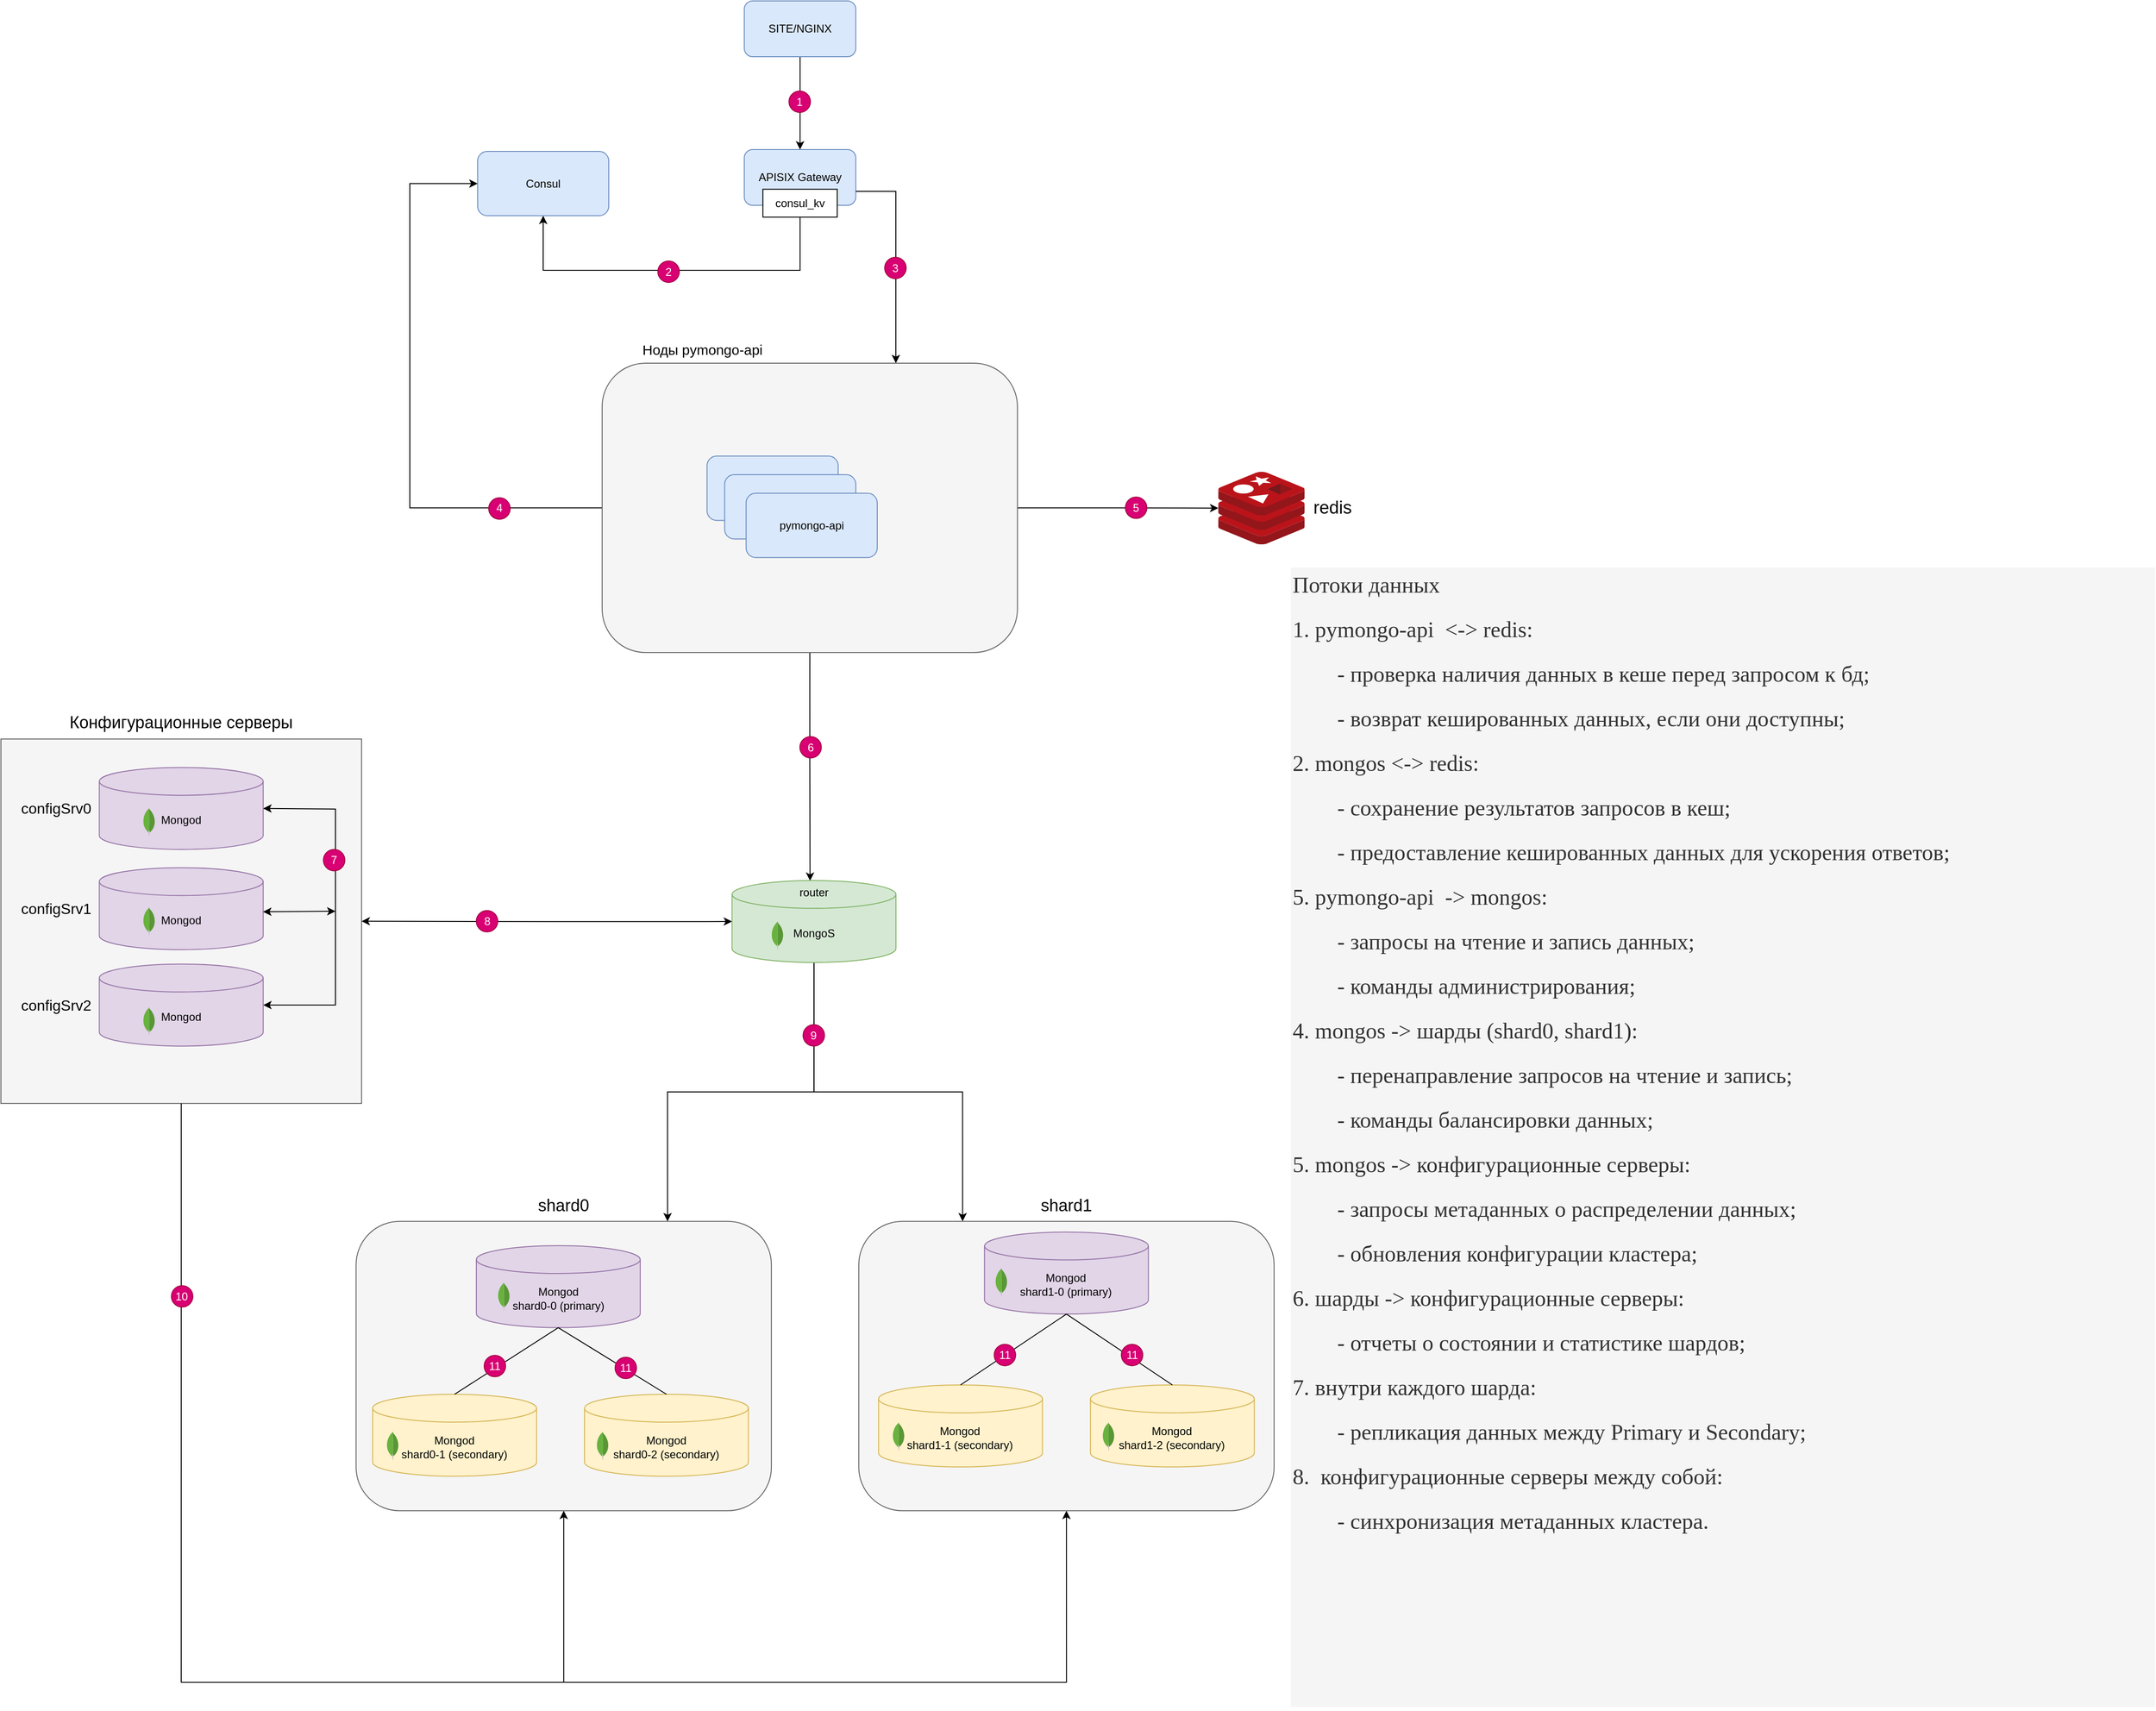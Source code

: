 <mxfile version="24.8.2">
  <diagram name="Page-1" id="-H_mtQnk-PTXWXPvYvuk">
    <mxGraphModel dx="2049" dy="1893" grid="1" gridSize="10" guides="1" tooltips="1" connect="1" arrows="1" fold="1" page="1" pageScale="1" pageWidth="1169" pageHeight="827" math="0" shadow="0">
      <root>
        <mxCell id="0" />
        <mxCell id="1" parent="0" />
        <mxCell id="cidqjVt5TANMzqTdymb0-22" style="edgeStyle=orthogonalEdgeStyle;rounded=0;orthogonalLoop=1;jettySize=auto;html=1;exitX=0.5;exitY=1;exitDx=0;exitDy=0;entryX=0.476;entryY=0.004;entryDx=0;entryDy=0;entryPerimeter=0;" parent="1" source="cidqjVt5TANMzqTdymb0-1" target="eUgnzbrfR_kHX7VscJpC-3" edge="1">
          <mxGeometry relative="1" as="geometry">
            <mxPoint x="890" y="330" as="targetPoint" />
          </mxGeometry>
        </mxCell>
        <mxCell id="eUgnzbrfR_kHX7VscJpC-20" value="" style="rounded=0;whiteSpace=wrap;html=1;fillColor=#f5f5f5;fontColor=#333333;strokeColor=#666666;" parent="1" vertex="1">
          <mxGeometry x="20" y="184.615" width="388.069" height="392.308" as="geometry" />
        </mxCell>
        <mxCell id="eUgnzbrfR_kHX7VscJpC-52" value="&lt;h1 style=&quot;margin-top: 0px; line-height: 100%;&quot;&gt;&lt;font face=&quot;Times New Roman&quot; style=&quot;font-size: 24px; font-weight: normal;&quot;&gt;Потоки данных&lt;/font&gt;&lt;/h1&gt;&lt;p style=&quot;line-height: 100%; font-size: 24px;&quot;&gt;&lt;font face=&quot;Dj_tqtFKRIqxudUfva3N&quot; style=&quot;font-size: 24px;&quot;&gt;1. pymongo-api&amp;nbsp; &amp;lt;-&amp;gt; redis:&lt;/font&gt;&lt;/p&gt;&lt;p style=&quot;line-height: 100%; font-size: 24px;&quot;&gt;&lt;font face=&quot;Dj_tqtFKRIqxudUfva3N&quot; style=&quot;font-size: 24px;&quot;&gt;&lt;font style=&quot;font-size: 24px;&quot;&gt;&lt;span style=&quot;white-space: pre;&quot;&gt;&#x9;&lt;/span&gt;- п&lt;/font&gt;&lt;span style=&quot;background-color: initial;&quot;&gt;&lt;font style=&quot;font-size: 24px;&quot;&gt;роверка наличия данных в кеше перед запросом к бд;&lt;/font&gt;&lt;/span&gt;&lt;/font&gt;&lt;/p&gt;&lt;p style=&quot;line-height: 100%; font-size: 24px;&quot;&gt;&lt;span style=&quot;font-family: Dj_tqtFKRIqxudUfva3N; background-color: initial;&quot;&gt;&lt;span style=&quot;white-space: pre;&quot;&gt;&#x9;&lt;/span&gt;- возврат кешированных данных, если они доступны;&lt;/span&gt;&lt;/p&gt;&lt;p style=&quot;line-height: 100%; font-size: 24px;&quot;&gt;&lt;span style=&quot;background-color: initial;&quot;&gt;&lt;font face=&quot;Dj_tqtFKRIqxudUfva3N&quot;&gt;2.&amp;nbsp;mongos &amp;lt;-&amp;gt; redis:&lt;/font&gt;&lt;/span&gt;&lt;br&gt;&lt;/p&gt;&lt;p style=&quot;line-height: 100%; font-size: 24px;&quot;&gt;&lt;font face=&quot;Dj_tqtFKRIqxudUfva3N&quot; style=&quot;font-size: 24px;&quot;&gt;&lt;font style=&quot;font-size: 24px;&quot;&gt;&amp;nbsp;&lt;span style=&quot;white-space: pre;&quot;&gt;&#x9;&lt;/span&gt;- cохранение результатов запросов в кеш;&lt;/font&gt;&lt;br&gt;&lt;/font&gt;&lt;/p&gt;&lt;p style=&quot;line-height: 100%; font-size: 24px;&quot;&gt;&lt;font face=&quot;Dj_tqtFKRIqxudUfva3N&quot; style=&quot;font-size: 24px;&quot;&gt;&lt;font style=&quot;font-size: 24px;&quot;&gt;&lt;span style=&quot;white-space: pre;&quot;&gt;&#x9;&lt;/span&gt;- предоставление кешированных данных для ускорения ответов;&lt;/font&gt;&lt;br&gt;&lt;/font&gt;&lt;/p&gt;&lt;p style=&quot;line-height: 100%; font-size: 24px;&quot;&gt;&lt;span style=&quot;background-color: initial;&quot;&gt;&lt;font face=&quot;Dj_tqtFKRIqxudUfva3N&quot;&gt;5.&amp;nbsp;&lt;span style=&quot;background-color: initial;&quot;&gt;pymongo-api&amp;nbsp; -&amp;gt; mongos:&lt;/span&gt;&lt;/font&gt;&lt;/span&gt;&lt;br&gt;&lt;/p&gt;&lt;p style=&quot;line-height: 100%; font-size: 24px;&quot;&gt;&lt;font face=&quot;Dj_tqtFKRIqxudUfva3N&quot; style=&quot;font-size: 24px;&quot;&gt;&lt;span style=&quot;white-space: pre;&quot;&gt;&#x9;&lt;/span&gt;- запросы на чтение и запись данных;&lt;/font&gt;&lt;/p&gt;&lt;p style=&quot;line-height: 100%; font-size: 24px;&quot;&gt;&lt;font face=&quot;Dj_tqtFKRIqxudUfva3N&quot; style=&quot;font-size: 24px;&quot;&gt;&lt;span style=&quot;background-color: initial;&quot;&gt;&lt;/span&gt;&lt;/font&gt;&lt;/p&gt;&lt;p style=&quot;line-height: 100%; font-size: 24px;&quot;&gt;&lt;font face=&quot;Dj_tqtFKRIqxudUfva3N&quot; style=&quot;font-size: 24px;&quot;&gt;&lt;span style=&quot;white-space: pre;&quot;&gt;&#x9;&lt;/span&gt;- команды администрирования;&lt;/font&gt;&lt;/p&gt;&lt;p style=&quot;line-height: 100%; font-size: 24px;&quot;&gt;&lt;font face=&quot;Dj_tqtFKRIqxudUfva3N&quot; style=&quot;font-size: 24px;&quot;&gt;4. mongos -&amp;gt; шарды (shard0, shard1):&lt;/font&gt;&lt;/p&gt;&lt;p style=&quot;line-height: 100%; font-size: 24px;&quot;&gt;&lt;font face=&quot;Dj_tqtFKRIqxudUfva3N&quot; style=&quot;font-size: 24px;&quot;&gt;&lt;span style=&quot;white-space: pre;&quot;&gt;&#x9;&lt;/span&gt;- перенаправление запросов на чтение и запись;&lt;/font&gt;&lt;/p&gt;&lt;p style=&quot;line-height: 100%; font-size: 24px;&quot;&gt;&lt;font face=&quot;Dj_tqtFKRIqxudUfva3N&quot; style=&quot;font-size: 24px;&quot;&gt;&lt;span style=&quot;white-space: pre;&quot;&gt;&#x9;&lt;/span&gt;- команды балансировки данных;&lt;/font&gt;&lt;/p&gt;&lt;p style=&quot;line-height: 100%; font-size: 24px;&quot;&gt;&lt;font face=&quot;Dj_tqtFKRIqxudUfva3N&quot; style=&quot;font-size: 24px;&quot;&gt;&lt;span style=&quot;background-color: initial;&quot;&gt;5. mongos -&amp;gt; конфигурационные серверы:&lt;/span&gt;&lt;br&gt;&lt;/font&gt;&lt;/p&gt;&lt;p style=&quot;line-height: 100%; font-size: 24px;&quot;&gt;&lt;font face=&quot;Dj_tqtFKRIqxudUfva3N&quot; style=&quot;font-size: 24px;&quot;&gt;&lt;span style=&quot;white-space: pre;&quot;&gt;&#x9;&lt;/span&gt;- запросы метаданных о распределении данных;&lt;/font&gt;&lt;/p&gt;&lt;p style=&quot;line-height: 100%; font-size: 24px;&quot;&gt;&lt;font face=&quot;Dj_tqtFKRIqxudUfva3N&quot; style=&quot;font-size: 24px;&quot;&gt;&lt;span style=&quot;white-space: pre;&quot;&gt;&#x9;&lt;/span&gt;- обновления конфигурации кластера;&lt;/font&gt;&lt;/p&gt;&lt;p style=&quot;line-height: 100%; font-size: 24px;&quot;&gt;&lt;font face=&quot;Dj_tqtFKRIqxudUfva3N&quot; style=&quot;font-size: 24px;&quot;&gt;6. шарды -&amp;gt; конфигурационные серверы:&lt;/font&gt;&lt;/p&gt;&lt;p style=&quot;line-height: 100%; font-size: 24px;&quot;&gt;&lt;font face=&quot;Dj_tqtFKRIqxudUfva3N&quot; style=&quot;font-size: 24px;&quot;&gt;&lt;span style=&quot;white-space: pre;&quot;&gt;&#x9;&lt;/span&gt;- отчеты о состоянии и статистике шардов;&lt;/font&gt;&lt;/p&gt;&lt;p style=&quot;line-height: 100%; font-size: 24px;&quot;&gt;&lt;font face=&quot;Dj_tqtFKRIqxudUfva3N&quot; style=&quot;font-size: 24px;&quot;&gt;&lt;font style=&quot;font-size: 24px;&quot;&gt;7. в&lt;/font&gt;&lt;span style=&quot;background-color: initial;&quot;&gt;&lt;font style=&quot;font-size: 24px;&quot;&gt;нутри каждого шарда&lt;/font&gt;&lt;/span&gt;&lt;span style=&quot;background-color: initial;&quot;&gt;:&lt;/span&gt;&lt;/font&gt;&lt;/p&gt;&lt;p style=&quot;line-height: 100%; font-size: 24px;&quot;&gt;&lt;font face=&quot;Dj_tqtFKRIqxudUfva3N&quot; style=&quot;font-size: 24px;&quot;&gt;&lt;span style=&quot;white-space: pre;&quot;&gt;&#x9;&lt;/span&gt;- репликация данных между Primary и Secondary;&lt;br&gt;&lt;/font&gt;&lt;/p&gt;&lt;p style=&quot;line-height: 100%; font-size: 24px;&quot;&gt;&lt;span style=&quot;font-family: Dj_tqtFKRIqxudUfva3N; background-color: initial;&quot;&gt;8.&amp;nbsp; конфигурационные серверы между собой:&lt;/span&gt;&lt;br&gt;&lt;/p&gt;&lt;p style=&quot;line-height: 100%; font-size: 24px;&quot;&gt;&lt;/p&gt;&lt;p style=&quot;line-height: 100%; font-size: 24px;&quot;&gt;&lt;font face=&quot;Dj_tqtFKRIqxudUfva3N&quot; style=&quot;font-size: 24px;&quot;&gt;&lt;span style=&quot;white-space: pre;&quot;&gt;&#x9;&lt;/span&gt;- cинхронизация метаданных кластера.&lt;/font&gt;&lt;/p&gt;" style="text;html=1;whiteSpace=wrap;overflow=hidden;rounded=0;fillColor=#f5f5f5;strokeColor=none;fontColor=#333333;align=left;" parent="1" vertex="1">
          <mxGeometry x="1408" width="930" height="1226.75" as="geometry" />
        </mxCell>
        <mxCell id="eUgnzbrfR_kHX7VscJpC-44" style="edgeStyle=orthogonalEdgeStyle;rounded=0;orthogonalLoop=1;jettySize=auto;html=1;exitX=0.5;exitY=1;exitDx=0;exitDy=0;entryX=0.5;entryY=1;entryDx=0;entryDy=0;" parent="1" source="eUgnzbrfR_kHX7VscJpC-20" target="eUgnzbrfR_kHX7VscJpC-11" edge="1">
          <mxGeometry relative="1" as="geometry">
            <Array as="points">
              <mxPoint x="214.034" y="1200" />
              <mxPoint x="1166.567" y="1200" />
            </Array>
          </mxGeometry>
        </mxCell>
        <mxCell id="eUgnzbrfR_kHX7VscJpC-29" style="edgeStyle=orthogonalEdgeStyle;rounded=0;orthogonalLoop=1;jettySize=auto;html=1;exitX=0.5;exitY=1;exitDx=0;exitDy=0;exitPerimeter=0;entryX=0.75;entryY=0;entryDx=0;entryDy=0;startArrow=none;startFill=0;" parent="1" source="eUgnzbrfR_kHX7VscJpC-3" target="eUgnzbrfR_kHX7VscJpC-14" edge="1">
          <mxGeometry relative="1" as="geometry">
            <mxPoint x="719.7" y="703.846" as="targetPoint" />
          </mxGeometry>
        </mxCell>
        <mxCell id="eUgnzbrfR_kHX7VscJpC-30" style="edgeStyle=orthogonalEdgeStyle;rounded=0;orthogonalLoop=1;jettySize=auto;html=1;exitX=0.5;exitY=1;exitDx=0;exitDy=0;exitPerimeter=0;entryX=0.25;entryY=0;entryDx=0;entryDy=0;" parent="1" source="eUgnzbrfR_kHX7VscJpC-3" target="eUgnzbrfR_kHX7VscJpC-11" edge="1">
          <mxGeometry relative="1" as="geometry" />
        </mxCell>
        <mxCell id="eUgnzbrfR_kHX7VscJpC-39" style="edgeStyle=orthogonalEdgeStyle;rounded=0;orthogonalLoop=1;jettySize=auto;html=1;exitX=0;exitY=0.5;exitDx=0;exitDy=0;exitPerimeter=0;entryX=1;entryY=0.5;entryDx=0;entryDy=0;startArrow=classic;startFill=1;" parent="1" source="eUgnzbrfR_kHX7VscJpC-3" target="eUgnzbrfR_kHX7VscJpC-20" edge="1">
          <mxGeometry relative="1" as="geometry" />
        </mxCell>
        <mxCell id="eUgnzbrfR_kHX7VscJpC-3" value="MongoS" style="shape=cylinder3;whiteSpace=wrap;html=1;boundedLbl=1;backgroundOutline=1;size=15;fillColor=#d5e8d4;strokeColor=#82b366;" parent="1" vertex="1">
          <mxGeometry x="806.721" y="336.923" width="176.395" height="88.269" as="geometry" />
        </mxCell>
        <mxCell id="eUgnzbrfR_kHX7VscJpC-12" value="" style="group;" parent="1" vertex="1" connectable="0">
          <mxGeometry x="943.133" y="669.231" width="446.867" height="346.154" as="geometry" />
        </mxCell>
        <mxCell id="eUgnzbrfR_kHX7VscJpC-11" value="" style="rounded=1;whiteSpace=wrap;html=1;fillColor=#f5f5f5;fontColor=#333333;strokeColor=#666666;" parent="eUgnzbrfR_kHX7VscJpC-12" vertex="1">
          <mxGeometry y="34.615" width="446.867" height="311.538" as="geometry" />
        </mxCell>
        <mxCell id="eUgnzbrfR_kHX7VscJpC-5" value="Mongod&lt;div&gt;shard1-0 (primary)&lt;/div&gt;" style="shape=cylinder3;whiteSpace=wrap;html=1;boundedLbl=1;backgroundOutline=1;size=15;fillColor=#e1d5e7;strokeColor=#9673a6;" parent="eUgnzbrfR_kHX7VscJpC-12" vertex="1">
          <mxGeometry x="135.236" y="46.154" width="176.395" height="88.269" as="geometry" />
        </mxCell>
        <mxCell id="eUgnzbrfR_kHX7VscJpC-10" value="shard1" style="text;html=1;align=center;verticalAlign=middle;whiteSpace=wrap;rounded=0;fontSize=18;" parent="eUgnzbrfR_kHX7VscJpC-12" vertex="1">
          <mxGeometry x="188.155" width="70.558" height="34.615" as="geometry" />
        </mxCell>
        <mxCell id="eUgnzbrfR_kHX7VscJpC-35" value="" style="dashed=0;outlineConnect=0;html=1;align=center;labelPosition=center;verticalLabelPosition=bottom;verticalAlign=top;shape=mxgraph.weblogos.mongodb" parent="eUgnzbrfR_kHX7VscJpC-12" vertex="1">
          <mxGeometry x="146.864" y="84.846" width="13.171" height="30.577" as="geometry" />
        </mxCell>
        <mxCell id="eUgnzbrfR_kHX7VscJpC-95" value="Mongod&lt;div&gt;shard1-1 (secondary)&lt;/div&gt;" style="shape=cylinder3;whiteSpace=wrap;html=1;boundedLbl=1;backgroundOutline=1;size=15;fillColor=#fff2cc;strokeColor=#d6b656;" parent="eUgnzbrfR_kHX7VscJpC-12" vertex="1">
          <mxGeometry x="21.252" y="210.774" width="176.395" height="88.269" as="geometry" />
        </mxCell>
        <mxCell id="eUgnzbrfR_kHX7VscJpC-96" value="" style="dashed=0;outlineConnect=0;html=1;align=center;labelPosition=center;verticalLabelPosition=bottom;verticalAlign=top;shape=mxgraph.weblogos.mongodb" parent="eUgnzbrfR_kHX7VscJpC-12" vertex="1">
          <mxGeometry x="36.251" y="250.766" width="13.171" height="30.577" as="geometry" />
        </mxCell>
        <mxCell id="eUgnzbrfR_kHX7VscJpC-97" value="" style="dashed=0;outlineConnect=0;html=1;align=center;labelPosition=center;verticalLabelPosition=bottom;verticalAlign=top;shape=mxgraph.weblogos.mongodb" parent="eUgnzbrfR_kHX7VscJpC-12" vertex="1">
          <mxGeometry x="262.151" y="250.766" width="13.171" height="30.577" as="geometry" />
        </mxCell>
        <mxCell id="eUgnzbrfR_kHX7VscJpC-98" value="Mongod&lt;div&gt;shard1-2 (secondary)&lt;br&gt;&lt;/div&gt;" style="shape=cylinder3;whiteSpace=wrap;html=1;boundedLbl=1;backgroundOutline=1;size=15;fillColor=#fff2cc;strokeColor=#d6b656;" parent="eUgnzbrfR_kHX7VscJpC-12" vertex="1">
          <mxGeometry x="249.212" y="210.774" width="176.395" height="88.269" as="geometry" />
        </mxCell>
        <mxCell id="eUgnzbrfR_kHX7VscJpC-108" value="" style="endArrow=none;html=1;rounded=0;exitX=0.5;exitY=0;exitDx=0;exitDy=0;exitPerimeter=0;entryX=0.5;entryY=1;entryDx=0;entryDy=0;entryPerimeter=0;" parent="eUgnzbrfR_kHX7VscJpC-12" source="eUgnzbrfR_kHX7VscJpC-95" target="eUgnzbrfR_kHX7VscJpC-5" edge="1">
          <mxGeometry width="50" height="50" relative="1" as="geometry">
            <mxPoint x="116.667" y="208.939" as="sourcePoint" />
            <mxPoint x="228.667" y="136.939" as="targetPoint" />
          </mxGeometry>
        </mxCell>
        <mxCell id="eUgnzbrfR_kHX7VscJpC-109" value="" style="endArrow=none;html=1;rounded=0;entryX=0.5;entryY=0;entryDx=0;entryDy=0;entryPerimeter=0;exitX=0.5;exitY=1;exitDx=0;exitDy=0;exitPerimeter=0;" parent="eUgnzbrfR_kHX7VscJpC-12" source="eUgnzbrfR_kHX7VscJpC-5" target="eUgnzbrfR_kHX7VscJpC-98" edge="1">
          <mxGeometry width="50" height="50" relative="1" as="geometry">
            <mxPoint x="228.667" y="136.939" as="sourcePoint" />
            <mxPoint x="344.667" y="208.939" as="targetPoint" />
          </mxGeometry>
        </mxCell>
        <mxCell id="eUgnzbrfR_kHX7VscJpC-110" value="11" style="ellipse;whiteSpace=wrap;html=1;aspect=fixed;fillColor=#d80073;fontColor=#ffffff;strokeColor=#A50040;" parent="eUgnzbrfR_kHX7VscJpC-12" vertex="1">
          <mxGeometry x="282.528" y="167.016" width="23.077" height="23.077" as="geometry" />
        </mxCell>
        <mxCell id="eUgnzbrfR_kHX7VscJpC-111" value="11" style="ellipse;whiteSpace=wrap;html=1;aspect=fixed;fillColor=#d80073;fontColor=#ffffff;strokeColor=#A50040;" parent="eUgnzbrfR_kHX7VscJpC-12" vertex="1">
          <mxGeometry x="145.668" y="167.016" width="23.077" height="23.077" as="geometry" />
        </mxCell>
        <mxCell id="eUgnzbrfR_kHX7VscJpC-127" value="" style="dashed=0;outlineConnect=0;html=1;align=center;labelPosition=center;verticalLabelPosition=bottom;verticalAlign=top;shape=mxgraph.weblogos.mongodb" parent="eUgnzbrfR_kHX7VscJpC-12" vertex="1">
          <mxGeometry x="262.151" y="250.766" width="13.171" height="30.577" as="geometry" />
        </mxCell>
        <mxCell id="eUgnzbrfR_kHX7VscJpC-19" value="Mongod" style="shape=cylinder3;whiteSpace=wrap;html=1;boundedLbl=1;backgroundOutline=1;size=15;fillColor=#e1d5e7;strokeColor=#9673a6;" parent="1" vertex="1">
          <mxGeometry x="125.837" y="215.192" width="176.395" height="88.269" as="geometry" />
        </mxCell>
        <mxCell id="eUgnzbrfR_kHX7VscJpC-21" value="Конфигурационные серверы" style="text;html=1;align=center;verticalAlign=middle;whiteSpace=wrap;rounded=0;fontSize=18;" parent="1" vertex="1">
          <mxGeometry x="20" y="150" width="388.069" height="34.615" as="geometry" />
        </mxCell>
        <mxCell id="eUgnzbrfR_kHX7VscJpC-22" value="Mongod" style="shape=cylinder3;whiteSpace=wrap;html=1;boundedLbl=1;backgroundOutline=1;size=15;fillColor=#e1d5e7;strokeColor=#9673a6;" parent="1" vertex="1">
          <mxGeometry x="125.837" y="323.077" width="176.395" height="88.269" as="geometry" />
        </mxCell>
        <mxCell id="eUgnzbrfR_kHX7VscJpC-23" value="Mongod" style="shape=cylinder3;whiteSpace=wrap;html=1;boundedLbl=1;backgroundOutline=1;size=15;fillColor=#e1d5e7;strokeColor=#9673a6;" parent="1" vertex="1">
          <mxGeometry x="125.837" y="426.923" width="176.395" height="88.269" as="geometry" />
        </mxCell>
        <mxCell id="eUgnzbrfR_kHX7VscJpC-24" value="configSrv0" style="text;html=1;align=center;verticalAlign=middle;whiteSpace=wrap;rounded=0;fontSize=16;" parent="1" vertex="1">
          <mxGeometry x="43.519" y="242.019" width="70.558" height="34.615" as="geometry" />
        </mxCell>
        <mxCell id="eUgnzbrfR_kHX7VscJpC-25" value="configSrv1" style="text;html=1;align=center;verticalAlign=middle;whiteSpace=wrap;rounded=0;fontSize=16;" parent="1" vertex="1">
          <mxGeometry x="43.519" y="349.904" width="70.558" height="34.615" as="geometry" />
        </mxCell>
        <mxCell id="eUgnzbrfR_kHX7VscJpC-26" value="configSrv2" style="text;html=1;align=center;verticalAlign=middle;whiteSpace=wrap;rounded=0;fontSize=16;" parent="1" vertex="1">
          <mxGeometry x="43.519" y="453.75" width="70.558" height="34.615" as="geometry" />
        </mxCell>
        <mxCell id="eUgnzbrfR_kHX7VscJpC-2" value="" style="dashed=0;outlineConnect=0;html=1;align=center;labelPosition=center;verticalLabelPosition=bottom;verticalAlign=top;shape=mxgraph.weblogos.mongodb" parent="1" vertex="1">
          <mxGeometry x="172.876" y="473.077" width="13.171" height="30.577" as="geometry" />
        </mxCell>
        <mxCell id="eUgnzbrfR_kHX7VscJpC-31" value="" style="dashed=0;outlineConnect=0;html=1;align=center;labelPosition=center;verticalLabelPosition=bottom;verticalAlign=top;shape=mxgraph.weblogos.mongodb" parent="1" vertex="1">
          <mxGeometry x="172.876" y="365.481" width="13.171" height="30.577" as="geometry" />
        </mxCell>
        <mxCell id="eUgnzbrfR_kHX7VscJpC-32" value="" style="dashed=0;outlineConnect=0;html=1;align=center;labelPosition=center;verticalLabelPosition=bottom;verticalAlign=top;shape=mxgraph.weblogos.mongodb" parent="1" vertex="1">
          <mxGeometry x="172.876" y="258.462" width="13.171" height="30.577" as="geometry" />
        </mxCell>
        <mxCell id="eUgnzbrfR_kHX7VscJpC-33" value="" style="dashed=0;outlineConnect=0;html=1;align=center;labelPosition=center;verticalLabelPosition=bottom;verticalAlign=top;shape=mxgraph.weblogos.mongodb" parent="1" vertex="1">
          <mxGeometry x="849.056" y="380.769" width="13.171" height="30.577" as="geometry" />
        </mxCell>
        <mxCell id="eUgnzbrfR_kHX7VscJpC-38" value="9" style="ellipse;whiteSpace=wrap;html=1;aspect=fixed;fillColor=#d80073;fontColor=#ffffff;strokeColor=#A50040;" parent="1" vertex="1">
          <mxGeometry x="883.159" y="492.115" width="23.077" height="23.077" as="geometry" />
        </mxCell>
        <mxCell id="eUgnzbrfR_kHX7VscJpC-40" value="8" style="ellipse;whiteSpace=wrap;html=1;aspect=fixed;fillColor=#d80073;fontColor=#ffffff;strokeColor=#A50040;" parent="1" vertex="1">
          <mxGeometry x="531.545" y="369.231" width="23.077" height="23.077" as="geometry" />
        </mxCell>
        <mxCell id="eUgnzbrfR_kHX7VscJpC-47" value="" style="endArrow=classic;html=1;rounded=0;entryX=0.5;entryY=1;entryDx=0;entryDy=0;" parent="1" target="eUgnzbrfR_kHX7VscJpC-14" edge="1">
          <mxGeometry width="50" height="50" relative="1" as="geometry">
            <mxPoint x="625.622" y="1200" as="sourcePoint" />
            <mxPoint x="625.622" y="876.923" as="targetPoint" />
          </mxGeometry>
        </mxCell>
        <mxCell id="eUgnzbrfR_kHX7VscJpC-51" value="10" style="ellipse;whiteSpace=wrap;html=1;aspect=fixed;fillColor=#d80073;fontColor=#ffffff;strokeColor=#A50040;" parent="1" vertex="1">
          <mxGeometry x="203.451" y="773.077" width="23.077" height="23.077" as="geometry" />
        </mxCell>
        <mxCell id="eUgnzbrfR_kHX7VscJpC-14" value="" style="rounded=1;whiteSpace=wrap;html=1;fillColor=#f5f5f5;fontColor=#333333;strokeColor=#666666;" parent="1" vertex="1">
          <mxGeometry x="402.189" y="703.846" width="446.867" height="311.538" as="geometry" />
        </mxCell>
        <mxCell id="eUgnzbrfR_kHX7VscJpC-15" value="Mongod&lt;div&gt;shard0-0 (primary)&lt;br&gt;&lt;/div&gt;" style="shape=cylinder3;whiteSpace=wrap;html=1;boundedLbl=1;backgroundOutline=1;size=15;fillColor=#e1d5e7;strokeColor=#9673a6;" parent="1" vertex="1">
          <mxGeometry x="531.545" y="730.005" width="176.395" height="88.269" as="geometry" />
        </mxCell>
        <mxCell id="eUgnzbrfR_kHX7VscJpC-16" value="shard0" style="text;html=1;align=center;verticalAlign=middle;whiteSpace=wrap;rounded=0;fontSize=18;" parent="1" vertex="1">
          <mxGeometry x="590.343" y="669.231" width="70.558" height="34.615" as="geometry" />
        </mxCell>
        <mxCell id="eUgnzbrfR_kHX7VscJpC-34" value="" style="dashed=0;outlineConnect=0;html=1;align=center;labelPosition=center;verticalLabelPosition=bottom;verticalAlign=top;shape=mxgraph.weblogos.mongodb" parent="1" vertex="1">
          <mxGeometry x="554.624" y="769.327" width="13.171" height="30.577" as="geometry" />
        </mxCell>
        <mxCell id="eUgnzbrfR_kHX7VscJpC-88" value="Mongod&lt;div&gt;shard0-1 (secondary)&lt;/div&gt;" style="shape=cylinder3;whiteSpace=wrap;html=1;boundedLbl=1;backgroundOutline=1;size=15;fillColor=#fff2cc;strokeColor=#d6b656;" parent="1" vertex="1">
          <mxGeometry x="420.005" y="890.005" width="176.395" height="88.269" as="geometry" />
        </mxCell>
        <mxCell id="eUgnzbrfR_kHX7VscJpC-91" value="Mongod&lt;div&gt;shard0-2 (secondary)&lt;br&gt;&lt;/div&gt;" style="shape=cylinder3;whiteSpace=wrap;html=1;boundedLbl=1;backgroundOutline=1;size=15;fillColor=#fff2cc;strokeColor=#d6b656;" parent="1" vertex="1">
          <mxGeometry x="647.965" y="890.005" width="176.395" height="88.269" as="geometry" />
        </mxCell>
        <mxCell id="eUgnzbrfR_kHX7VscJpC-92" value="" style="dashed=0;outlineConnect=0;html=1;align=center;labelPosition=center;verticalLabelPosition=bottom;verticalAlign=top;shape=mxgraph.weblogos.mongodb" parent="1" vertex="1">
          <mxGeometry x="435.004" y="929.997" width="13.171" height="30.577" as="geometry" />
        </mxCell>
        <mxCell id="eUgnzbrfR_kHX7VscJpC-93" value="" style="dashed=0;outlineConnect=0;html=1;align=center;labelPosition=center;verticalLabelPosition=bottom;verticalAlign=top;shape=mxgraph.weblogos.mongodb" parent="1" vertex="1">
          <mxGeometry x="660.904" y="929.997" width="13.171" height="30.577" as="geometry" />
        </mxCell>
        <mxCell id="eUgnzbrfR_kHX7VscJpC-99" value="" style="endArrow=none;html=1;rounded=0;exitX=0.5;exitY=0;exitDx=0;exitDy=0;exitPerimeter=0;entryX=0.5;entryY=1;entryDx=0;entryDy=0;entryPerimeter=0;" parent="1" source="eUgnzbrfR_kHX7VscJpC-88" target="eUgnzbrfR_kHX7VscJpC-15" edge="1">
          <mxGeometry width="50" height="50" relative="1" as="geometry">
            <mxPoint x="536.21" y="868.27" as="sourcePoint" />
            <mxPoint x="586.21" y="818.27" as="targetPoint" />
          </mxGeometry>
        </mxCell>
        <mxCell id="eUgnzbrfR_kHX7VscJpC-100" value="" style="endArrow=none;html=1;rounded=0;exitX=0.5;exitY=1;exitDx=0;exitDy=0;exitPerimeter=0;entryX=0.5;entryY=0;entryDx=0;entryDy=0;entryPerimeter=0;" parent="1" source="eUgnzbrfR_kHX7VscJpC-15" target="eUgnzbrfR_kHX7VscJpC-91" edge="1">
          <mxGeometry width="50" height="50" relative="1" as="geometry">
            <mxPoint x="890" y="850" as="sourcePoint" />
            <mxPoint x="940" y="800" as="targetPoint" />
          </mxGeometry>
        </mxCell>
        <mxCell id="eUgnzbrfR_kHX7VscJpC-101" value="11" style="ellipse;whiteSpace=wrap;html=1;aspect=fixed;fillColor=#d80073;fontColor=#ffffff;strokeColor=#A50040;" parent="1" vertex="1">
          <mxGeometry x="540.001" y="848.077" width="23.077" height="23.077" as="geometry" />
        </mxCell>
        <mxCell id="eUgnzbrfR_kHX7VscJpC-102" value="11" style="ellipse;whiteSpace=wrap;html=1;aspect=fixed;fillColor=#d80073;fontColor=#ffffff;strokeColor=#A50040;" parent="1" vertex="1">
          <mxGeometry x="680.861" y="850.077" width="23.077" height="23.077" as="geometry" />
        </mxCell>
        <mxCell id="eUgnzbrfR_kHX7VscJpC-120" value="6" style="ellipse;whiteSpace=wrap;html=1;aspect=fixed;fillColor=#d80073;fontColor=#ffffff;strokeColor=#A50040;" parent="1" vertex="1">
          <mxGeometry x="879.719" y="181.965" width="23.077" height="23.077" as="geometry" />
        </mxCell>
        <mxCell id="eUgnzbrfR_kHX7VscJpC-121" value="" style="endArrow=classic;startArrow=classic;html=1;rounded=0;exitX=1;exitY=0.5;exitDx=0;exitDy=0;exitPerimeter=0;entryX=1;entryY=0.5;entryDx=0;entryDy=0;entryPerimeter=0;" parent="1" source="eUgnzbrfR_kHX7VscJpC-23" target="eUgnzbrfR_kHX7VscJpC-19" edge="1">
          <mxGeometry width="50" height="50" relative="1" as="geometry">
            <mxPoint x="600" y="420" as="sourcePoint" />
            <mxPoint x="650" y="370" as="targetPoint" />
            <Array as="points">
              <mxPoint x="380" y="471" />
              <mxPoint x="380" y="360" />
              <mxPoint x="380" y="260" />
            </Array>
          </mxGeometry>
        </mxCell>
        <mxCell id="eUgnzbrfR_kHX7VscJpC-125" value="" style="endArrow=classic;html=1;rounded=0;exitX=0.999;exitY=0.538;exitDx=0;exitDy=0;exitPerimeter=0;startArrow=classic;startFill=1;endFill=1;" parent="1" source="eUgnzbrfR_kHX7VscJpC-22" edge="1">
          <mxGeometry width="50" height="50" relative="1" as="geometry">
            <mxPoint x="340" y="369.23" as="sourcePoint" />
            <mxPoint x="380" y="370" as="targetPoint" />
          </mxGeometry>
        </mxCell>
        <mxCell id="eUgnzbrfR_kHX7VscJpC-126" value="7" style="ellipse;whiteSpace=wrap;html=1;aspect=fixed;fillColor=#d80073;fontColor=#ffffff;strokeColor=#A50040;" parent="1" vertex="1">
          <mxGeometry x="367.001" y="303.457" width="23.077" height="23.077" as="geometry" />
        </mxCell>
        <mxCell id="Z_NICUgufwYysJqsNiaw-1" value="router" style="text;html=1;align=center;verticalAlign=middle;whiteSpace=wrap;rounded=0;" parent="1" vertex="1">
          <mxGeometry x="864.92" y="335.48" width="60" height="30" as="geometry" />
        </mxCell>
        <mxCell id="cidqjVt5TANMzqTdymb0-14" style="edgeStyle=orthogonalEdgeStyle;rounded=0;orthogonalLoop=1;jettySize=auto;html=1;exitX=0;exitY=0.5;exitDx=0;exitDy=0;entryX=0;entryY=0.5;entryDx=0;entryDy=0;" parent="1" source="cidqjVt5TANMzqTdymb0-1" target="cidqjVt5TANMzqTdymb0-6" edge="1">
          <mxGeometry relative="1" as="geometry">
            <Array as="points">
              <mxPoint x="460" y="-64" />
              <mxPoint x="460" y="-413" />
            </Array>
          </mxGeometry>
        </mxCell>
        <mxCell id="e9ChN6wX2GWkk7DGTMK9-2" style="edgeStyle=orthogonalEdgeStyle;rounded=0;orthogonalLoop=1;jettySize=auto;html=1;exitX=1;exitY=0.5;exitDx=0;exitDy=0;" edge="1" parent="1" source="cidqjVt5TANMzqTdymb0-1" target="cidqjVt5TANMzqTdymb0-11">
          <mxGeometry relative="1" as="geometry" />
        </mxCell>
        <mxCell id="cidqjVt5TANMzqTdymb0-1" value="" style="rounded=1;whiteSpace=wrap;html=1;fillColor=#f5f5f5;fontColor=#333333;strokeColor=#666666;" parent="1" vertex="1">
          <mxGeometry x="666.969" y="-220.004" width="446.867" height="311.538" as="geometry" />
        </mxCell>
        <mxCell id="cidqjVt5TANMzqTdymb0-2" value="Ноды pymongo-api" style="text;html=1;align=center;verticalAlign=middle;whiteSpace=wrap;rounded=0;fontSize=15;" parent="1" vertex="1">
          <mxGeometry x="690" y="-250" width="170" height="30" as="geometry" />
        </mxCell>
        <mxCell id="cidqjVt5TANMzqTdymb0-3" value="pymongo-api" style="rounded=1;whiteSpace=wrap;html=1;fillColor=#dae8fc;strokeColor=#6c8ebf;" parent="1" vertex="1">
          <mxGeometry x="779.821" y="-119.995" width="141.116" height="69.231" as="geometry" />
        </mxCell>
        <mxCell id="cidqjVt5TANMzqTdymb0-4" value="pymongo-api" style="rounded=1;whiteSpace=wrap;html=1;fillColor=#dae8fc;strokeColor=#6c8ebf;" parent="1" vertex="1">
          <mxGeometry x="798.781" y="-99.995" width="141.116" height="69.231" as="geometry" />
        </mxCell>
        <mxCell id="cidqjVt5TANMzqTdymb0-5" value="pymongo-api" style="rounded=1;whiteSpace=wrap;html=1;fillColor=#dae8fc;strokeColor=#6c8ebf;" parent="1" vertex="1">
          <mxGeometry x="821.861" y="-79.995" width="141.116" height="69.231" as="geometry" />
        </mxCell>
        <mxCell id="cidqjVt5TANMzqTdymb0-6" value="Consul" style="rounded=1;whiteSpace=wrap;html=1;fillColor=#dae8fc;strokeColor=#6c8ebf;" parent="1" vertex="1">
          <mxGeometry x="532.961" y="-447.995" width="141.116" height="69.231" as="geometry" />
        </mxCell>
        <mxCell id="cidqjVt5TANMzqTdymb0-7" value="APISIX Gateway" style="rounded=1;whiteSpace=wrap;html=1;fillColor=#dae8fc;strokeColor=#6c8ebf;" parent="1" vertex="1">
          <mxGeometry x="819.9" y="-450.0" width="120" height="60" as="geometry" />
        </mxCell>
        <mxCell id="cidqjVt5TANMzqTdymb0-9" style="edgeStyle=orthogonalEdgeStyle;rounded=0;orthogonalLoop=1;jettySize=auto;html=1;exitX=0.5;exitY=1;exitDx=0;exitDy=0;entryX=0.5;entryY=1;entryDx=0;entryDy=0;" parent="1" source="cidqjVt5TANMzqTdymb0-8" target="cidqjVt5TANMzqTdymb0-6" edge="1">
          <mxGeometry relative="1" as="geometry">
            <Array as="points">
              <mxPoint x="880" y="-320" />
              <mxPoint x="604" y="-320" />
            </Array>
          </mxGeometry>
        </mxCell>
        <mxCell id="cidqjVt5TANMzqTdymb0-8" value="consul_kv" style="rounded=0;whiteSpace=wrap;html=1;" parent="1" vertex="1">
          <mxGeometry x="839.9" y="-407.27" width="80" height="30" as="geometry" />
        </mxCell>
        <mxCell id="cidqjVt5TANMzqTdymb0-10" value="" style="group" parent="1" vertex="1" connectable="0">
          <mxGeometry x="1330" y="-103.0" width="152.86" height="78" as="geometry" />
        </mxCell>
        <mxCell id="cidqjVt5TANMzqTdymb0-11" value="" style="image;sketch=0;aspect=fixed;html=1;points=[];align=center;fontSize=12;image=img/lib/mscae/Cache_Redis_Product.svg;" parent="cidqjVt5TANMzqTdymb0-10" vertex="1">
          <mxGeometry width="92.86" height="78" as="geometry" />
        </mxCell>
        <mxCell id="cidqjVt5TANMzqTdymb0-12" value="redis" style="text;html=1;align=center;verticalAlign=middle;whiteSpace=wrap;rounded=0;fontSize=19;" parent="cidqjVt5TANMzqTdymb0-10" vertex="1">
          <mxGeometry x="92.86" y="24.29" width="60" height="30" as="geometry" />
        </mxCell>
        <mxCell id="cidqjVt5TANMzqTdymb0-16" style="edgeStyle=orthogonalEdgeStyle;rounded=0;orthogonalLoop=1;jettySize=auto;html=1;entryX=0.5;entryY=0;entryDx=0;entryDy=0;" parent="1" source="cidqjVt5TANMzqTdymb0-15" target="cidqjVt5TANMzqTdymb0-7" edge="1">
          <mxGeometry relative="1" as="geometry" />
        </mxCell>
        <mxCell id="cidqjVt5TANMzqTdymb0-15" value="SITE/NGINX" style="rounded=1;whiteSpace=wrap;html=1;fillColor=#dae8fc;strokeColor=#6c8ebf;" parent="1" vertex="1">
          <mxGeometry x="819.9" y="-610.0" width="120" height="60" as="geometry" />
        </mxCell>
        <mxCell id="cidqjVt5TANMzqTdymb0-24" value="5" style="ellipse;whiteSpace=wrap;html=1;aspect=fixed;fillColor=#d80073;fontColor=#ffffff;strokeColor=#A50040;" parent="1" vertex="1">
          <mxGeometry x="1229.999" y="-75.915" width="23.077" height="23.077" as="geometry" />
        </mxCell>
        <mxCell id="cidqjVt5TANMzqTdymb0-25" value="2" style="ellipse;whiteSpace=wrap;html=1;aspect=fixed;fillColor=#d80073;fontColor=#ffffff;strokeColor=#A50040;" parent="1" vertex="1">
          <mxGeometry x="726.919" y="-329.995" width="23.077" height="23.077" as="geometry" />
        </mxCell>
        <mxCell id="cidqjVt5TANMzqTdymb0-26" value="4" style="ellipse;whiteSpace=wrap;html=1;aspect=fixed;fillColor=#d80073;fontColor=#ffffff;strokeColor=#A50040;" parent="1" vertex="1">
          <mxGeometry x="544.919" y="-75.075" width="23.077" height="23.077" as="geometry" />
        </mxCell>
        <mxCell id="eUgnzbrfR_kHX7VscJpC-36" value="1" style="ellipse;whiteSpace=wrap;html=1;aspect=fixed;fillColor=#d80073;fontColor=#ffffff;strokeColor=#A50040;" parent="1" vertex="1">
          <mxGeometry x="867.999" y="-512.995" width="23.077" height="23.077" as="geometry" />
        </mxCell>
        <mxCell id="cidqjVt5TANMzqTdymb0-17" style="edgeStyle=orthogonalEdgeStyle;rounded=0;orthogonalLoop=1;jettySize=auto;html=1;exitX=1;exitY=0.75;exitDx=0;exitDy=0;" parent="1" source="cidqjVt5TANMzqTdymb0-7" target="cidqjVt5TANMzqTdymb0-1" edge="1">
          <mxGeometry relative="1" as="geometry">
            <Array as="points">
              <mxPoint x="983" y="-405" />
            </Array>
          </mxGeometry>
        </mxCell>
        <mxCell id="eUgnzbrfR_kHX7VscJpC-118" value="3" style="ellipse;whiteSpace=wrap;html=1;aspect=fixed;fillColor=#d80073;fontColor=#ffffff;strokeColor=#A50040;" parent="1" vertex="1">
          <mxGeometry x="970.999" y="-333.995" width="23.077" height="23.077" as="geometry" />
        </mxCell>
      </root>
    </mxGraphModel>
  </diagram>
</mxfile>
